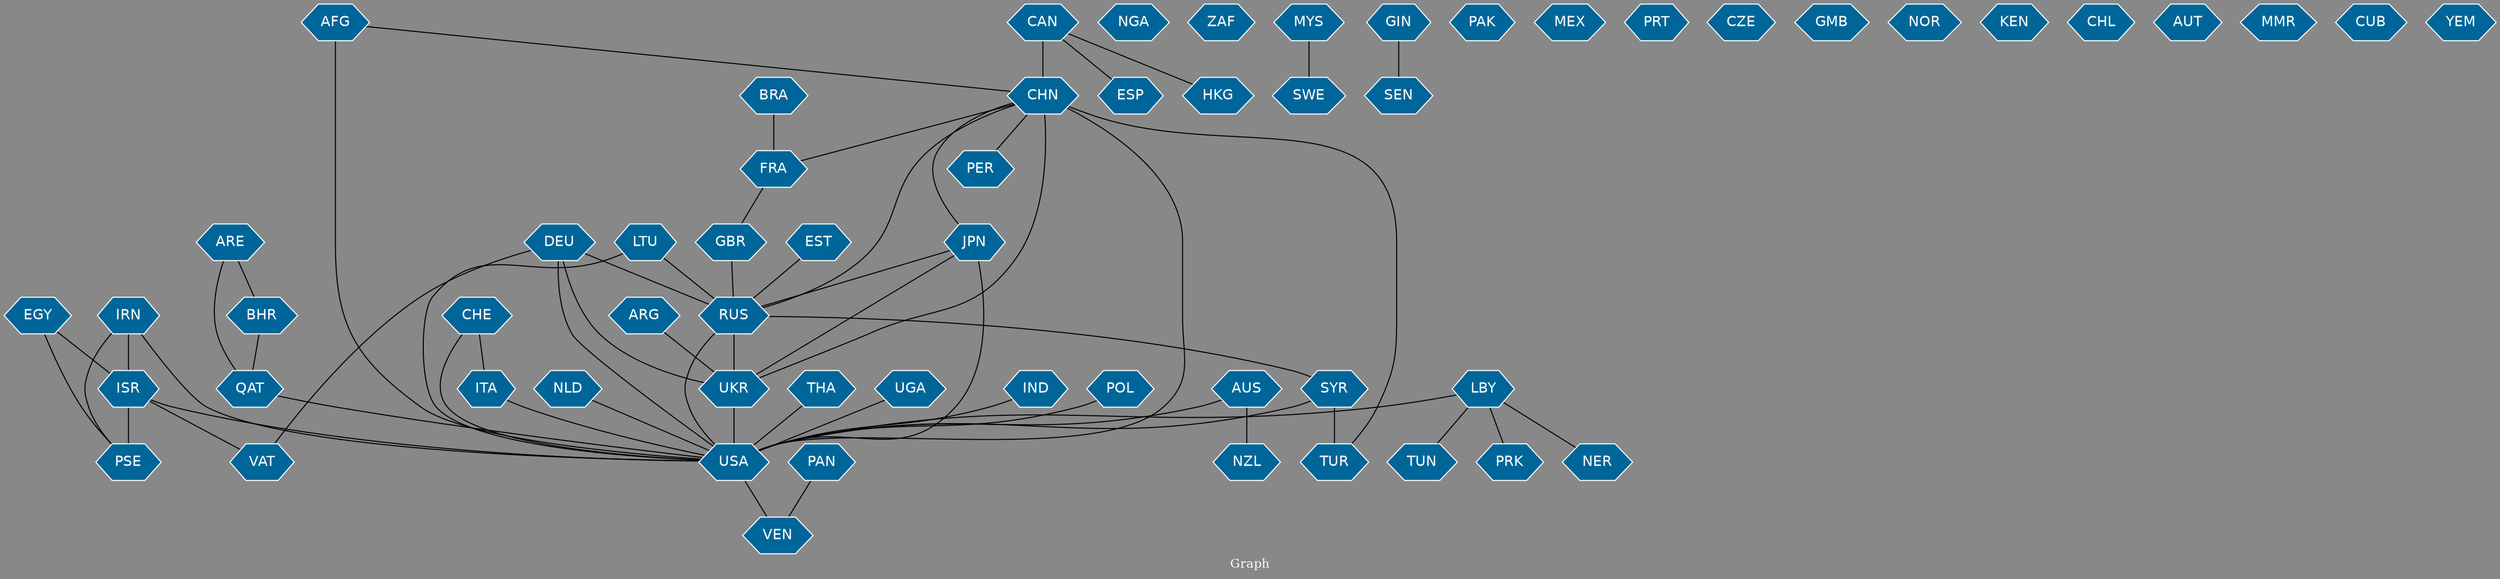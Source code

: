 // Countries together in item graph
graph {
	graph [bgcolor="#888888" fontcolor=white fontsize=12 label="Graph" outputorder=edgesfirst overlap=prism]
	node [color=white fillcolor="#006699" fontcolor=white fontname=Helvetica shape=hexagon style=filled]
	edge [arrowhead=open color=black fontcolor=white fontname=Courier fontsize=12]
		CAN [label=CAN]
		ISR [label=ISR]
		VAT [label=VAT]
		SYR [label=SYR]
		USA [label=USA]
		RUS [label=RUS]
		UKR [label=UKR]
		TUR [label=TUR]
		NGA [label=NGA]
		ZAF [label=ZAF]
		CHN [label=CHN]
		GBR [label=GBR]
		SWE [label=SWE]
		ITA [label=ITA]
		FRA [label=FRA]
		BRA [label=BRA]
		EGY [label=EGY]
		JPN [label=JPN]
		ESP [label=ESP]
		IRN [label=IRN]
		LBY [label=LBY]
		TUN [label=TUN]
		PER [label=PER]
		PSE [label=PSE]
		GIN [label=GIN]
		NLD [label=NLD]
		PAK [label=PAK]
		AFG [label=AFG]
		CHE [label=CHE]
		NZL [label=NZL]
		MYS [label=MYS]
		DEU [label=DEU]
		MEX [label=MEX]
		THA [label=THA]
		AUS [label=AUS]
		EST [label=EST]
		SEN [label=SEN]
		UGA [label=UGA]
		PRT [label=PRT]
		CZE [label=CZE]
		GMB [label=GMB]
		VEN [label=VEN]
		NOR [label=NOR]
		KEN [label=KEN]
		CHL [label=CHL]
		PAN [label=PAN]
		AUT [label=AUT]
		QAT [label=QAT]
		BHR [label=BHR]
		ARE [label=ARE]
		MMR [label=MMR]
		HKG [label=HKG]
		IND [label=IND]
		CUB [label=CUB]
		POL [label=POL]
		PRK [label=PRK]
		NER [label=NER]
		YEM [label=YEM]
		ARG [label=ARG]
		LTU [label=LTU]
			SYR -- USA [weight=2]
			DEU -- UKR [weight=4]
			ISR -- PSE [weight=5]
			SYR -- TUR [weight=1]
			DEU -- RUS [weight=4]
			JPN -- USA [weight=4]
			BRA -- FRA [weight=1]
			ITA -- USA [weight=1]
			CAN -- HKG [weight=1]
			AUS -- NZL [weight=1]
			LTU -- RUS [weight=1]
			AUS -- USA [weight=1]
			QAT -- USA [weight=1]
			AFG -- CHN [weight=1]
			EGY -- PSE [weight=1]
			THA -- USA [weight=1]
			LBY -- PRK [weight=1]
			BHR -- QAT [weight=1]
			RUS -- SYR [weight=1]
			EGY -- ISR [weight=1]
			ARE -- BHR [weight=1]
			LBY -- TUN [weight=1]
			UGA -- USA [weight=1]
			CHE -- ITA [weight=1]
			ISR -- VAT [weight=1]
			CHN -- FRA [weight=1]
			ARE -- QAT [weight=1]
			NLD -- USA [weight=1]
			IND -- USA [weight=1]
			CAN -- ESP [weight=1]
			AFG -- USA [weight=2]
			CAN -- CHN [weight=10]
			JPN -- UKR [weight=1]
			JPN -- RUS [weight=1]
			LTU -- USA [weight=1]
			CHE -- USA [weight=2]
			CHN -- JPN [weight=1]
			CHN -- RUS [weight=2]
			LBY -- NER [weight=1]
			RUS -- USA [weight=33]
			MYS -- SWE [weight=1]
			CHN -- UKR [weight=3]
			FRA -- GBR [weight=1]
			UKR -- USA [weight=28]
			RUS -- UKR [weight=70]
			IRN -- ISR [weight=4]
			CHN -- TUR [weight=1]
			USA -- VEN [weight=1]
			IRN -- USA [weight=2]
			DEU -- VAT [weight=1]
			LBY -- USA [weight=1]
			CHN -- USA [weight=6]
			ISR -- USA [weight=1]
			DEU -- USA [weight=1]
			EST -- RUS [weight=2]
			GBR -- RUS [weight=3]
			ARG -- UKR [weight=1]
			IRN -- PSE [weight=1]
			GIN -- SEN [weight=1]
			POL -- USA [weight=1]
			CHN -- PER [weight=1]
			PAN -- VEN [weight=1]
}
